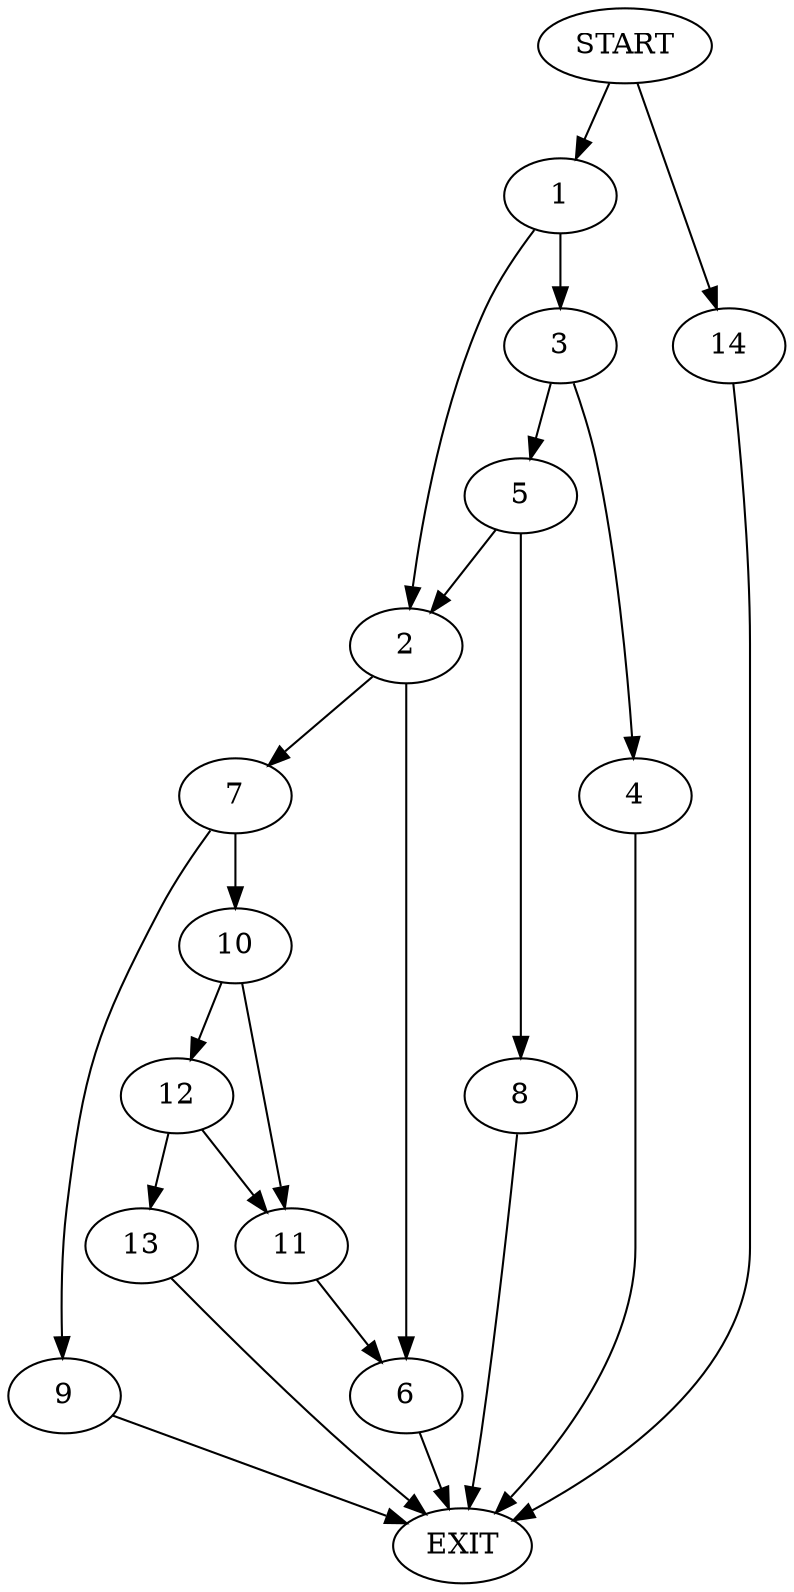 digraph {
0 [label="START"]
15 [label="EXIT"]
0 -> 1
1 -> 2
1 -> 3
3 -> 4
3 -> 5
2 -> 6
2 -> 7
5 -> 2
5 -> 8
4 -> 15
8 -> 15
7 -> 9
7 -> 10
6 -> 15
9 -> 15
10 -> 11
10 -> 12
11 -> 6
12 -> 13
12 -> 11
13 -> 15
0 -> 14
14 -> 15
}
